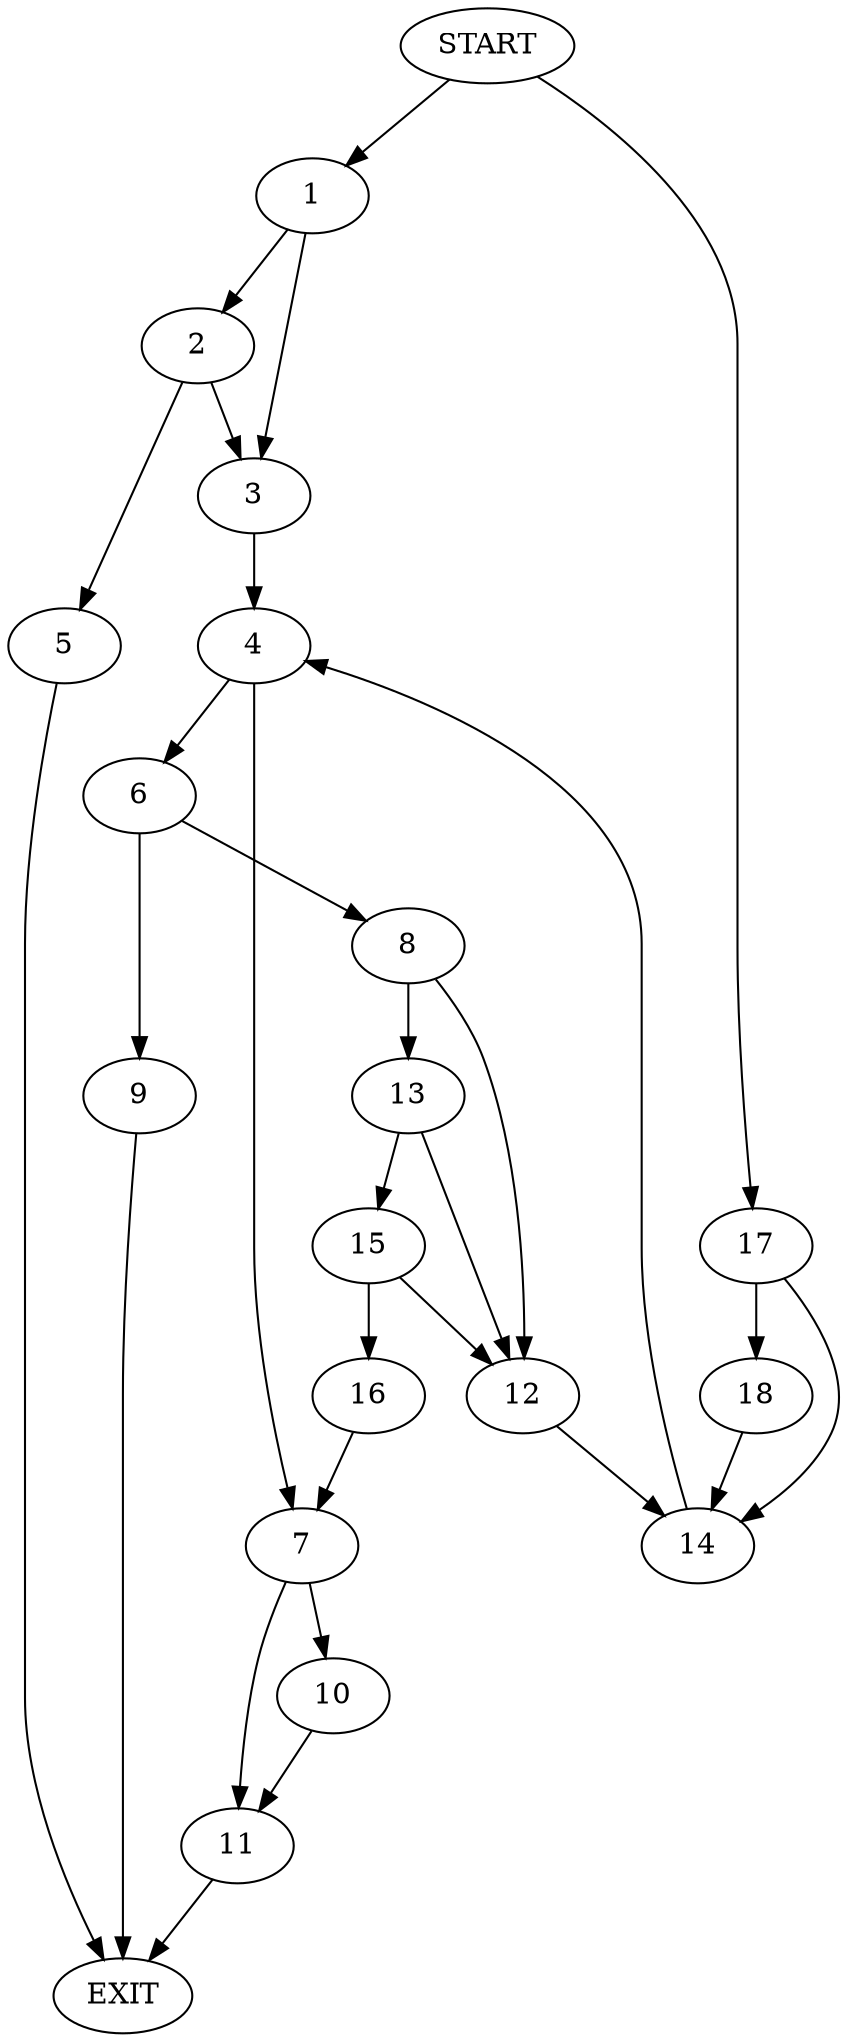digraph {
0 [label="START"]
19 [label="EXIT"]
0 -> 1
1 -> 2
1 -> 3
3 -> 4
2 -> 5
2 -> 3
5 -> 19
4 -> 6
4 -> 7
6 -> 8
6 -> 9
7 -> 10
7 -> 11
8 -> 12
8 -> 13
9 -> 19
12 -> 14
13 -> 12
13 -> 15
15 -> 12
15 -> 16
16 -> 7
14 -> 4
0 -> 17
17 -> 18
17 -> 14
18 -> 14
10 -> 11
11 -> 19
}
